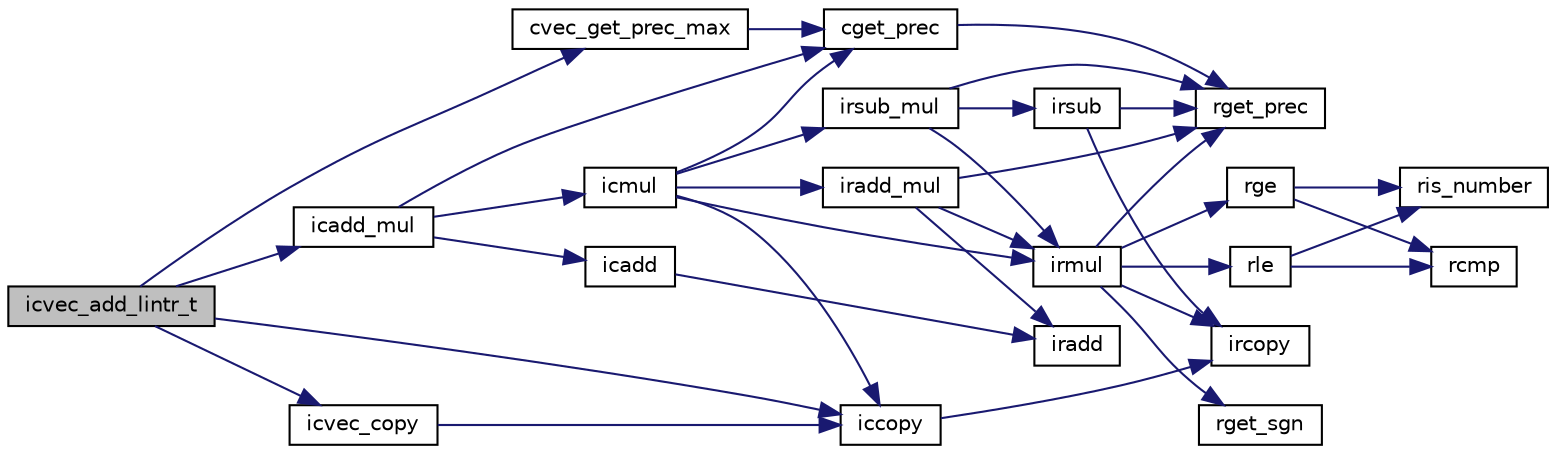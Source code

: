 digraph "icvec_add_lintr_t"
{
  edge [fontname="Helvetica",fontsize="10",labelfontname="Helvetica",labelfontsize="10"];
  node [fontname="Helvetica",fontsize="10",shape=record];
  rankdir="LR";
  Node91 [label="icvec_add_lintr_t",height=0.2,width=0.4,color="black", fillcolor="grey75", style="filled", fontcolor="black"];
  Node91 -> Node92 [color="midnightblue",fontsize="10",style="solid",fontname="Helvetica"];
  Node92 [label="cvec_get_prec_max",height=0.2,width=0.4,color="black", fillcolor="white", style="filled",URL="$cvec_8c.html#a4220cbe500e7a1383fbd278e5d4035b3",tooltip="cmulti型のベクトルの浮動小数点数の精度(ビット数)の最大値を取得. "];
  Node92 -> Node93 [color="midnightblue",fontsize="10",style="solid",fontname="Helvetica"];
  Node93 [label="cget_prec",height=0.2,width=0.4,color="black", fillcolor="white", style="filled",URL="$cmulti_8c.html#a69302d488c9954d3cbe85feb873216fa",tooltip="cmulti型の浮動小数点数の精度(ビット数)を取得. "];
  Node93 -> Node94 [color="midnightblue",fontsize="10",style="solid",fontname="Helvetica"];
  Node94 [label="rget_prec",height=0.2,width=0.4,color="black", fillcolor="white", style="filled",URL="$is__rmulti_8h.html#ad9bc8d534620527dc3c46ef4c9d04442",tooltip="rmulti型の浮動小数点数の精度(ビット数)を取得. "];
  Node91 -> Node95 [color="midnightblue",fontsize="10",style="solid",fontname="Helvetica"];
  Node95 [label="iccopy",height=0.2,width=0.4,color="black", fillcolor="white", style="filled",URL="$icmulti_8c.html#a0e3f5efa94c1a1e8cc0a527d6cbcbdee",tooltip="コピー [y0,y1]=[x0,x1]. "];
  Node95 -> Node96 [color="midnightblue",fontsize="10",style="solid",fontname="Helvetica"];
  Node96 [label="ircopy",height=0.2,width=0.4,color="black", fillcolor="white", style="filled",URL="$irmulti_8c.html#aaf2192a33e04cbba12da47550fde287e",tooltip="コピー [y0,y1]=[x0,x1]. "];
  Node91 -> Node97 [color="midnightblue",fontsize="10",style="solid",fontname="Helvetica"];
  Node97 [label="icadd_mul",height=0.2,width=0.4,color="black", fillcolor="white", style="filled",URL="$icmulti_8c.html#a0fe3ffc70158834e96ac684b94b0d915",tooltip="積の加算 [z0,z1]+=[x0,x1]*[y0,y1] "];
  Node97 -> Node93 [color="midnightblue",fontsize="10",style="solid",fontname="Helvetica"];
  Node97 -> Node98 [color="midnightblue",fontsize="10",style="solid",fontname="Helvetica"];
  Node98 [label="icmul",height=0.2,width=0.4,color="black", fillcolor="white", style="filled",URL="$icmulti_8c.html#acd8e365f46bd3fab9ffdf23b677a8f4d",tooltip="掛け算 [z0,z1]=[x0,x1]*[y0,y1] "];
  Node98 -> Node93 [color="midnightblue",fontsize="10",style="solid",fontname="Helvetica"];
  Node98 -> Node99 [color="midnightblue",fontsize="10",style="solid",fontname="Helvetica"];
  Node99 [label="irmul",height=0.2,width=0.4,color="black", fillcolor="white", style="filled",URL="$irmulti_8c.html#a9f9bc42cc6a70b365b032dc7bedd1abb",tooltip="掛け算 [z0,z1]=[x0,x1]*[y0,y1] "];
  Node99 -> Node94 [color="midnightblue",fontsize="10",style="solid",fontname="Helvetica"];
  Node99 -> Node100 [color="midnightblue",fontsize="10",style="solid",fontname="Helvetica"];
  Node100 [label="rget_sgn",height=0.2,width=0.4,color="black", fillcolor="white", style="filled",URL="$is__rmulti_8h.html#a1eabb75964384f5b7057a0275385d4bb",tooltip="rmulti型の浮動小数点数の符号部の取得. "];
  Node99 -> Node101 [color="midnightblue",fontsize="10",style="solid",fontname="Helvetica"];
  Node101 [label="rle",height=0.2,width=0.4,color="black", fillcolor="white", style="filled",URL="$is__rmulti_8h.html#a72d8f7f7abd4fa2ff89f488742ff7ca7",tooltip="rmulti型の値の比較 x<=y "];
  Node101 -> Node102 [color="midnightblue",fontsize="10",style="solid",fontname="Helvetica"];
  Node102 [label="ris_number",height=0.2,width=0.4,color="black", fillcolor="white", style="filled",URL="$rmulti_8c.html#a02c3c838634809fb6260ab78926b5f8b",tooltip="rmulti型が数であるかの判定. "];
  Node101 -> Node103 [color="midnightblue",fontsize="10",style="solid",fontname="Helvetica"];
  Node103 [label="rcmp",height=0.2,width=0.4,color="black", fillcolor="white", style="filled",URL="$rmulti_8c.html#aa7f2e03f88a388911123c82ad3f36b16",tooltip="rmulti型の値の比較 x<=>y "];
  Node99 -> Node104 [color="midnightblue",fontsize="10",style="solid",fontname="Helvetica"];
  Node104 [label="rge",height=0.2,width=0.4,color="black", fillcolor="white", style="filled",URL="$is__rmulti_8h.html#a7544c8c3220be262b43d9cdcacd5f8f2",tooltip="rmulti型の値の比較 x>=y "];
  Node104 -> Node102 [color="midnightblue",fontsize="10",style="solid",fontname="Helvetica"];
  Node104 -> Node103 [color="midnightblue",fontsize="10",style="solid",fontname="Helvetica"];
  Node99 -> Node96 [color="midnightblue",fontsize="10",style="solid",fontname="Helvetica"];
  Node98 -> Node105 [color="midnightblue",fontsize="10",style="solid",fontname="Helvetica"];
  Node105 [label="irsub_mul",height=0.2,width=0.4,color="black", fillcolor="white", style="filled",URL="$irmulti_8c.html#a718dadb4804a0eaddcf795adfd1a880d",tooltip="積の減算 [z0,z1]-=[x0,x1]*[y0,y1] "];
  Node105 -> Node94 [color="midnightblue",fontsize="10",style="solid",fontname="Helvetica"];
  Node105 -> Node99 [color="midnightblue",fontsize="10",style="solid",fontname="Helvetica"];
  Node105 -> Node106 [color="midnightblue",fontsize="10",style="solid",fontname="Helvetica"];
  Node106 [label="irsub",height=0.2,width=0.4,color="black", fillcolor="white", style="filled",URL="$irmulti_8c.html#ad83b8a1e9ca77caeaf833f866853ac35",tooltip="引き算 [z0,z1]=[x0,x1]-[y0,y1] "];
  Node106 -> Node94 [color="midnightblue",fontsize="10",style="solid",fontname="Helvetica"];
  Node106 -> Node96 [color="midnightblue",fontsize="10",style="solid",fontname="Helvetica"];
  Node98 -> Node107 [color="midnightblue",fontsize="10",style="solid",fontname="Helvetica"];
  Node107 [label="iradd_mul",height=0.2,width=0.4,color="black", fillcolor="white", style="filled",URL="$irmulti_8c.html#a55d04ab7f2884310fcff04b636911df1",tooltip="積の加算 [z0,z1]+=[x0,x1]*[y0,y1] "];
  Node107 -> Node94 [color="midnightblue",fontsize="10",style="solid",fontname="Helvetica"];
  Node107 -> Node99 [color="midnightblue",fontsize="10",style="solid",fontname="Helvetica"];
  Node107 -> Node108 [color="midnightblue",fontsize="10",style="solid",fontname="Helvetica"];
  Node108 [label="iradd",height=0.2,width=0.4,color="black", fillcolor="white", style="filled",URL="$irmulti_8c.html#a2a3a18d72fa9e737ac67d95ccb3e8ca9",tooltip="足し算 [z0,z1]=[x0,x1]+[y0,y1] "];
  Node98 -> Node95 [color="midnightblue",fontsize="10",style="solid",fontname="Helvetica"];
  Node97 -> Node109 [color="midnightblue",fontsize="10",style="solid",fontname="Helvetica"];
  Node109 [label="icadd",height=0.2,width=0.4,color="black", fillcolor="white", style="filled",URL="$icmulti_8c.html#a1a18078d2a7c25e6225ceb5f2b6f561b",tooltip="足し算 [z0,z1]=[x0,x1]+[y0,y1] "];
  Node109 -> Node108 [color="midnightblue",fontsize="10",style="solid",fontname="Helvetica"];
  Node91 -> Node110 [color="midnightblue",fontsize="10",style="solid",fontname="Helvetica"];
  Node110 [label="icvec_copy",height=0.2,width=0.4,color="black", fillcolor="white", style="filled",URL="$icvec_8c.html#a952d18796331bb82baf0e4c57f3e0e9c",tooltip="コピー [y0,y1]=[x0,x1] "];
  Node110 -> Node95 [color="midnightblue",fontsize="10",style="solid",fontname="Helvetica"];
}
